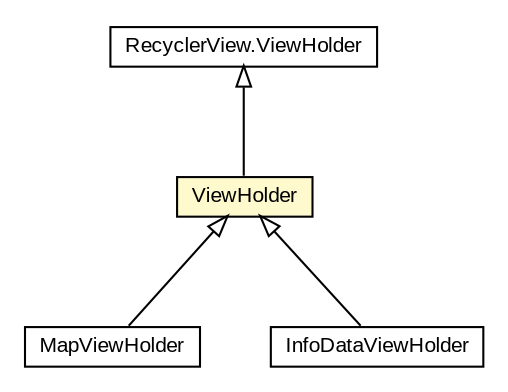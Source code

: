 #!/usr/local/bin/dot
#
# Class diagram 
# Generated by UMLGraph version R5_6-24-gf6e263 (http://www.umlgraph.org/)
#

digraph G {
	edge [fontname="arial",fontsize=10,labelfontname="arial",labelfontsize=10];
	node [fontname="arial",fontsize=10,shape=plaintext];
	nodesep=0.25;
	ranksep=0.5;
	// org.osmdroid.samplefragments.layouts.rec.CustomRecycler.ViewHolder
	c65547 [label=<<table title="org.osmdroid.samplefragments.layouts.rec.CustomRecycler.ViewHolder" border="0" cellborder="1" cellspacing="0" cellpadding="2" port="p" bgcolor="lemonChiffon" href="./CustomRecycler.ViewHolder.html">
		<tr><td><table border="0" cellspacing="0" cellpadding="1">
<tr><td align="center" balign="center"> ViewHolder </td></tr>
		</table></td></tr>
		</table>>, URL="./CustomRecycler.ViewHolder.html", fontname="arial", fontcolor="black", fontsize=10.0];
	// org.osmdroid.samplefragments.layouts.rec.CustomRecycler.MapViewHolder
	c65548 [label=<<table title="org.osmdroid.samplefragments.layouts.rec.CustomRecycler.MapViewHolder" border="0" cellborder="1" cellspacing="0" cellpadding="2" port="p" href="./CustomRecycler.MapViewHolder.html">
		<tr><td><table border="0" cellspacing="0" cellpadding="1">
<tr><td align="center" balign="center"> MapViewHolder </td></tr>
		</table></td></tr>
		</table>>, URL="./CustomRecycler.MapViewHolder.html", fontname="arial", fontcolor="black", fontsize=10.0];
	// org.osmdroid.samplefragments.layouts.rec.CustomRecycler.InfoDataViewHolder
	c65549 [label=<<table title="org.osmdroid.samplefragments.layouts.rec.CustomRecycler.InfoDataViewHolder" border="0" cellborder="1" cellspacing="0" cellpadding="2" port="p" href="./CustomRecycler.InfoDataViewHolder.html">
		<tr><td><table border="0" cellspacing="0" cellpadding="1">
<tr><td align="center" balign="center"> InfoDataViewHolder </td></tr>
		</table></td></tr>
		</table>>, URL="./CustomRecycler.InfoDataViewHolder.html", fontname="arial", fontcolor="black", fontsize=10.0];
	//org.osmdroid.samplefragments.layouts.rec.CustomRecycler.ViewHolder extends RecyclerView.ViewHolder
	c65897:p -> c65547:p [dir=back,arrowtail=empty];
	//org.osmdroid.samplefragments.layouts.rec.CustomRecycler.MapViewHolder extends org.osmdroid.samplefragments.layouts.rec.CustomRecycler.ViewHolder
	c65547:p -> c65548:p [dir=back,arrowtail=empty];
	//org.osmdroid.samplefragments.layouts.rec.CustomRecycler.InfoDataViewHolder extends org.osmdroid.samplefragments.layouts.rec.CustomRecycler.ViewHolder
	c65547:p -> c65549:p [dir=back,arrowtail=empty];
	// RecyclerView.ViewHolder
	c65897[label=<<table title="RecyclerView.ViewHolder" border="0" cellborder="1" cellspacing="0" cellpadding="2" port="p" href="http://java.sun.com/j2se/1.4.2/docs/api/RecyclerView/ViewHolder.html">
		<tr><td><table border="0" cellspacing="0" cellpadding="1">
<tr><td align="center" balign="center"> RecyclerView.ViewHolder </td></tr>
		</table></td></tr>
		</table>>, fontname="arial", fontcolor="black", fontsize=10.0];
}

